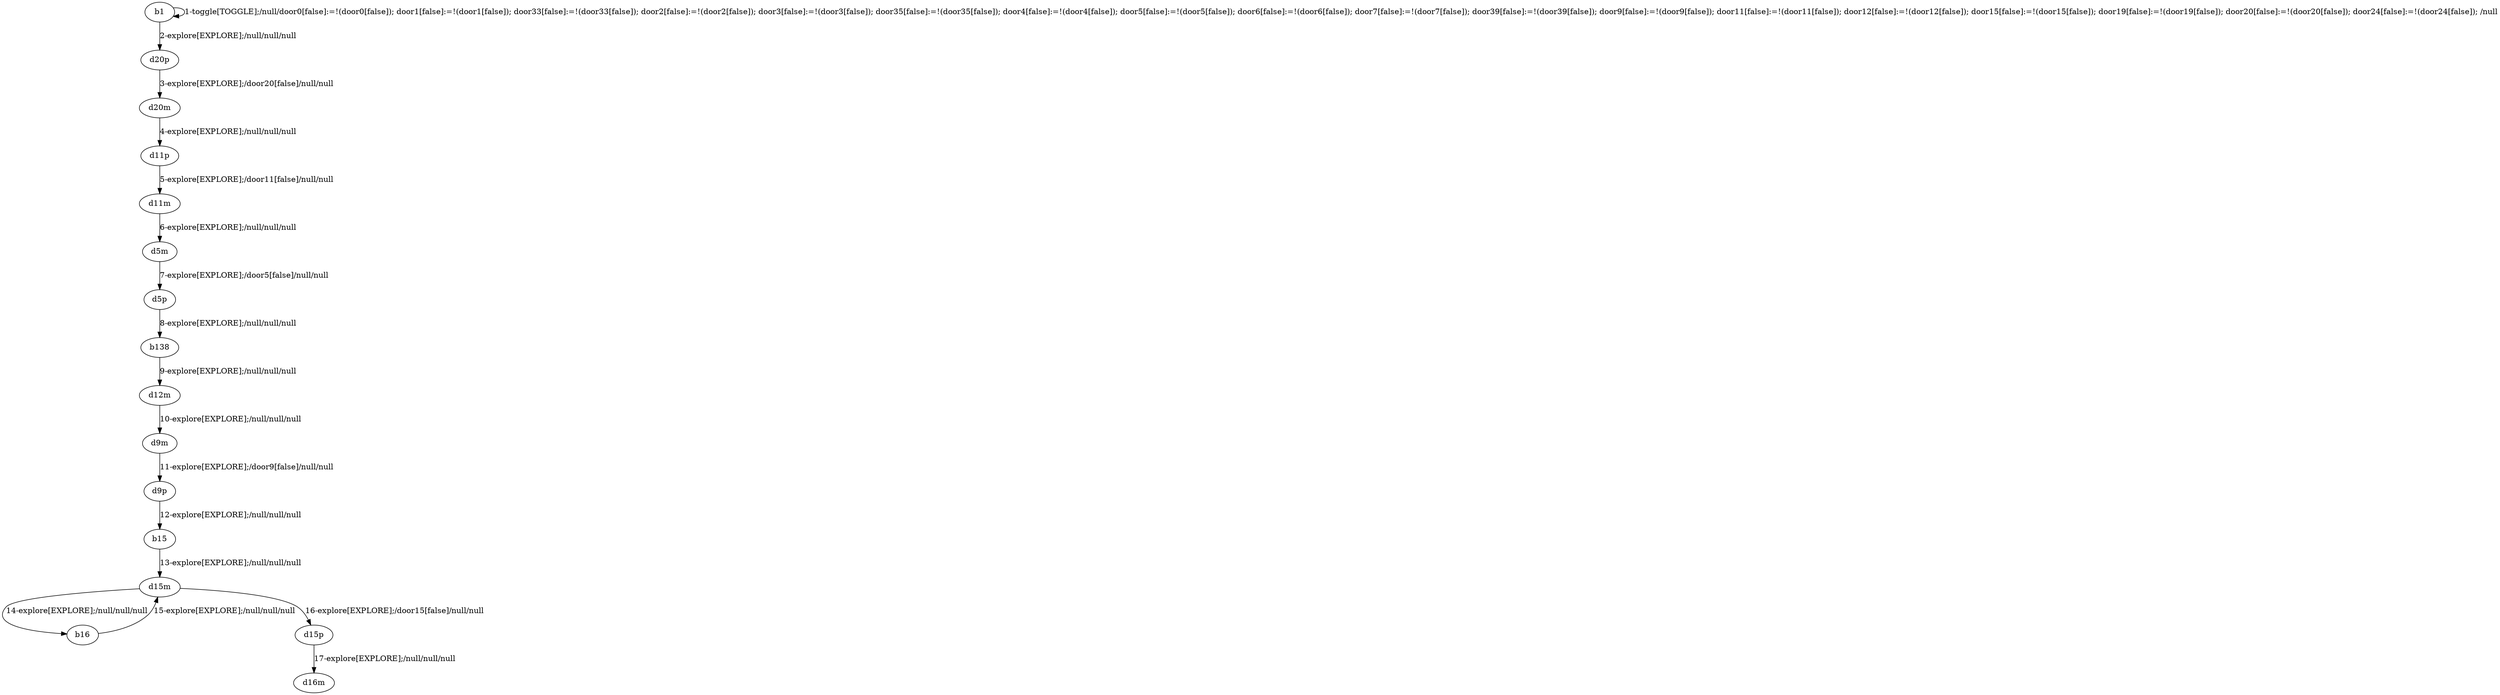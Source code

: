 # Total number of goals covered by this test: 7
# b15 --> d15m
# b138 --> d12m
# d15m --> d15p
# d15m --> b16
# d12m --> d9m
# d15p --> d16m
# d9p --> b15

digraph g {
"b1" -> "b1" [label = "1-toggle[TOGGLE];/null/door0[false]:=!(door0[false]); door1[false]:=!(door1[false]); door33[false]:=!(door33[false]); door2[false]:=!(door2[false]); door3[false]:=!(door3[false]); door35[false]:=!(door35[false]); door4[false]:=!(door4[false]); door5[false]:=!(door5[false]); door6[false]:=!(door6[false]); door7[false]:=!(door7[false]); door39[false]:=!(door39[false]); door9[false]:=!(door9[false]); door11[false]:=!(door11[false]); door12[false]:=!(door12[false]); door15[false]:=!(door15[false]); door19[false]:=!(door19[false]); door20[false]:=!(door20[false]); door24[false]:=!(door24[false]); /null"];
"b1" -> "d20p" [label = "2-explore[EXPLORE];/null/null/null"];
"d20p" -> "d20m" [label = "3-explore[EXPLORE];/door20[false]/null/null"];
"d20m" -> "d11p" [label = "4-explore[EXPLORE];/null/null/null"];
"d11p" -> "d11m" [label = "5-explore[EXPLORE];/door11[false]/null/null"];
"d11m" -> "d5m" [label = "6-explore[EXPLORE];/null/null/null"];
"d5m" -> "d5p" [label = "7-explore[EXPLORE];/door5[false]/null/null"];
"d5p" -> "b138" [label = "8-explore[EXPLORE];/null/null/null"];
"b138" -> "d12m" [label = "9-explore[EXPLORE];/null/null/null"];
"d12m" -> "d9m" [label = "10-explore[EXPLORE];/null/null/null"];
"d9m" -> "d9p" [label = "11-explore[EXPLORE];/door9[false]/null/null"];
"d9p" -> "b15" [label = "12-explore[EXPLORE];/null/null/null"];
"b15" -> "d15m" [label = "13-explore[EXPLORE];/null/null/null"];
"d15m" -> "b16" [label = "14-explore[EXPLORE];/null/null/null"];
"b16" -> "d15m" [label = "15-explore[EXPLORE];/null/null/null"];
"d15m" -> "d15p" [label = "16-explore[EXPLORE];/door15[false]/null/null"];
"d15p" -> "d16m" [label = "17-explore[EXPLORE];/null/null/null"];
}